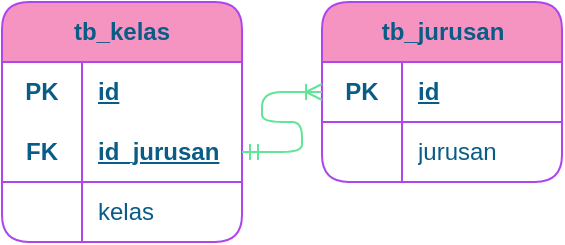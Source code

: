<mxfile version="24.7.6">
  <diagram name="Page-1" id="3uQrsBQyXXnkDU-JymdL">
    <mxGraphModel dx="819" dy="422" grid="1" gridSize="10" guides="1" tooltips="1" connect="1" arrows="1" fold="1" page="1" pageScale="1" pageWidth="1000" pageHeight="1000" math="0" shadow="0">
      <root>
        <mxCell id="0" />
        <mxCell id="1" parent="0" />
        <mxCell id="YgaL5QnUGG2Cem1xKT0m-126" value="tb_jurusan" style="shape=table;startSize=30;container=1;collapsible=1;childLayout=tableLayout;fixedRows=1;rowLines=0;fontStyle=1;align=center;resizeLast=1;html=1;strokeColor=#AF45ED;fontColor=#095C86;fillColor=#F694C1;rounded=1;" vertex="1" parent="1">
          <mxGeometry x="880" width="120" height="90" as="geometry" />
        </mxCell>
        <mxCell id="YgaL5QnUGG2Cem1xKT0m-127" value="" style="shape=tableRow;horizontal=0;startSize=0;swimlaneHead=0;swimlaneBody=0;fillColor=none;collapsible=0;dropTarget=0;points=[[0,0.5],[1,0.5]];portConstraint=eastwest;top=0;left=0;right=0;bottom=1;strokeColor=#AF45ED;fontColor=#095C86;rounded=1;" vertex="1" parent="YgaL5QnUGG2Cem1xKT0m-126">
          <mxGeometry y="30" width="120" height="30" as="geometry" />
        </mxCell>
        <mxCell id="YgaL5QnUGG2Cem1xKT0m-128" value="PK" style="shape=partialRectangle;connectable=0;fillColor=none;top=0;left=0;bottom=0;right=0;fontStyle=1;overflow=hidden;whiteSpace=wrap;html=1;strokeColor=#AF45ED;fontColor=#095C86;rounded=1;" vertex="1" parent="YgaL5QnUGG2Cem1xKT0m-127">
          <mxGeometry width="40" height="30" as="geometry">
            <mxRectangle width="40" height="30" as="alternateBounds" />
          </mxGeometry>
        </mxCell>
        <mxCell id="YgaL5QnUGG2Cem1xKT0m-129" value="id" style="shape=partialRectangle;connectable=0;fillColor=none;top=0;left=0;bottom=0;right=0;align=left;spacingLeft=6;fontStyle=5;overflow=hidden;whiteSpace=wrap;html=1;strokeColor=#AF45ED;fontColor=#095C86;rounded=1;" vertex="1" parent="YgaL5QnUGG2Cem1xKT0m-127">
          <mxGeometry x="40" width="80" height="30" as="geometry">
            <mxRectangle width="80" height="30" as="alternateBounds" />
          </mxGeometry>
        </mxCell>
        <mxCell id="YgaL5QnUGG2Cem1xKT0m-130" value="" style="shape=tableRow;horizontal=0;startSize=0;swimlaneHead=0;swimlaneBody=0;fillColor=none;collapsible=0;dropTarget=0;points=[[0,0.5],[1,0.5]];portConstraint=eastwest;top=0;left=0;right=0;bottom=0;strokeColor=#AF45ED;fontColor=#095C86;rounded=1;" vertex="1" parent="YgaL5QnUGG2Cem1xKT0m-126">
          <mxGeometry y="60" width="120" height="30" as="geometry" />
        </mxCell>
        <mxCell id="YgaL5QnUGG2Cem1xKT0m-131" value="" style="shape=partialRectangle;connectable=0;fillColor=none;top=0;left=0;bottom=0;right=0;editable=1;overflow=hidden;whiteSpace=wrap;html=1;strokeColor=#AF45ED;fontColor=#095C86;rounded=1;" vertex="1" parent="YgaL5QnUGG2Cem1xKT0m-130">
          <mxGeometry width="40" height="30" as="geometry">
            <mxRectangle width="40" height="30" as="alternateBounds" />
          </mxGeometry>
        </mxCell>
        <mxCell id="YgaL5QnUGG2Cem1xKT0m-132" value="jurusan" style="shape=partialRectangle;connectable=0;fillColor=none;top=0;left=0;bottom=0;right=0;align=left;spacingLeft=6;overflow=hidden;whiteSpace=wrap;html=1;strokeColor=#AF45ED;fontColor=#095C86;rounded=1;" vertex="1" parent="YgaL5QnUGG2Cem1xKT0m-130">
          <mxGeometry x="40" width="80" height="30" as="geometry">
            <mxRectangle width="80" height="30" as="alternateBounds" />
          </mxGeometry>
        </mxCell>
        <mxCell id="YgaL5QnUGG2Cem1xKT0m-142" value="tb_kelas" style="shape=table;startSize=30;container=1;collapsible=1;childLayout=tableLayout;fixedRows=1;rowLines=0;fontStyle=1;align=center;resizeLast=1;html=1;whiteSpace=wrap;rounded=1;strokeColor=#AF45ED;fontColor=#095C86;fillColor=#F694C1;" vertex="1" parent="1">
          <mxGeometry x="720" width="120" height="120" as="geometry" />
        </mxCell>
        <mxCell id="YgaL5QnUGG2Cem1xKT0m-143" value="" style="shape=tableRow;horizontal=0;startSize=0;swimlaneHead=0;swimlaneBody=0;fillColor=none;collapsible=0;dropTarget=0;points=[[0,0.5],[1,0.5]];portConstraint=eastwest;top=0;left=0;right=0;bottom=0;html=1;rounded=1;strokeColor=#AF45ED;fontColor=#095C86;" vertex="1" parent="YgaL5QnUGG2Cem1xKT0m-142">
          <mxGeometry y="30" width="120" height="30" as="geometry" />
        </mxCell>
        <mxCell id="YgaL5QnUGG2Cem1xKT0m-144" value="PK" style="shape=partialRectangle;connectable=0;fillColor=none;top=0;left=0;bottom=0;right=0;fontStyle=1;overflow=hidden;html=1;whiteSpace=wrap;rounded=1;strokeColor=#AF45ED;fontColor=#095C86;" vertex="1" parent="YgaL5QnUGG2Cem1xKT0m-143">
          <mxGeometry width="40" height="30" as="geometry">
            <mxRectangle width="40" height="30" as="alternateBounds" />
          </mxGeometry>
        </mxCell>
        <mxCell id="YgaL5QnUGG2Cem1xKT0m-145" value="id" style="shape=partialRectangle;connectable=0;fillColor=none;top=0;left=0;bottom=0;right=0;align=left;spacingLeft=6;fontStyle=5;overflow=hidden;html=1;whiteSpace=wrap;rounded=1;strokeColor=#AF45ED;fontColor=#095C86;" vertex="1" parent="YgaL5QnUGG2Cem1xKT0m-143">
          <mxGeometry x="40" width="80" height="30" as="geometry">
            <mxRectangle width="80" height="30" as="alternateBounds" />
          </mxGeometry>
        </mxCell>
        <mxCell id="YgaL5QnUGG2Cem1xKT0m-146" value="" style="shape=tableRow;horizontal=0;startSize=0;swimlaneHead=0;swimlaneBody=0;fillColor=none;collapsible=0;dropTarget=0;points=[[0,0.5],[1,0.5]];portConstraint=eastwest;top=0;left=0;right=0;bottom=1;html=1;rounded=1;strokeColor=#AF45ED;fontColor=#095C86;" vertex="1" parent="YgaL5QnUGG2Cem1xKT0m-142">
          <mxGeometry y="60" width="120" height="30" as="geometry" />
        </mxCell>
        <mxCell id="YgaL5QnUGG2Cem1xKT0m-147" value="FK" style="shape=partialRectangle;connectable=0;fillColor=none;top=0;left=0;bottom=0;right=0;fontStyle=1;overflow=hidden;html=1;whiteSpace=wrap;rounded=1;strokeColor=#AF45ED;fontColor=#095C86;" vertex="1" parent="YgaL5QnUGG2Cem1xKT0m-146">
          <mxGeometry width="40" height="30" as="geometry">
            <mxRectangle width="40" height="30" as="alternateBounds" />
          </mxGeometry>
        </mxCell>
        <mxCell id="YgaL5QnUGG2Cem1xKT0m-148" value="id_jurusan" style="shape=partialRectangle;connectable=0;fillColor=none;top=0;left=0;bottom=0;right=0;align=left;spacingLeft=6;fontStyle=5;overflow=hidden;html=1;whiteSpace=wrap;rounded=1;strokeColor=#AF45ED;fontColor=#095C86;" vertex="1" parent="YgaL5QnUGG2Cem1xKT0m-146">
          <mxGeometry x="40" width="80" height="30" as="geometry">
            <mxRectangle width="80" height="30" as="alternateBounds" />
          </mxGeometry>
        </mxCell>
        <mxCell id="YgaL5QnUGG2Cem1xKT0m-149" value="" style="shape=tableRow;horizontal=0;startSize=0;swimlaneHead=0;swimlaneBody=0;fillColor=none;collapsible=0;dropTarget=0;points=[[0,0.5],[1,0.5]];portConstraint=eastwest;top=0;left=0;right=0;bottom=0;html=1;rounded=1;strokeColor=#AF45ED;fontColor=#095C86;" vertex="1" parent="YgaL5QnUGG2Cem1xKT0m-142">
          <mxGeometry y="90" width="120" height="30" as="geometry" />
        </mxCell>
        <mxCell id="YgaL5QnUGG2Cem1xKT0m-150" value="" style="shape=partialRectangle;connectable=0;fillColor=none;top=0;left=0;bottom=0;right=0;editable=1;overflow=hidden;html=1;whiteSpace=wrap;rounded=1;strokeColor=#AF45ED;fontColor=#095C86;" vertex="1" parent="YgaL5QnUGG2Cem1xKT0m-149">
          <mxGeometry width="40" height="30" as="geometry">
            <mxRectangle width="40" height="30" as="alternateBounds" />
          </mxGeometry>
        </mxCell>
        <mxCell id="YgaL5QnUGG2Cem1xKT0m-151" value="kelas" style="shape=partialRectangle;connectable=0;fillColor=none;top=0;left=0;bottom=0;right=0;align=left;spacingLeft=6;overflow=hidden;html=1;whiteSpace=wrap;rounded=1;strokeColor=#AF45ED;fontColor=#095C86;" vertex="1" parent="YgaL5QnUGG2Cem1xKT0m-149">
          <mxGeometry x="40" width="80" height="30" as="geometry">
            <mxRectangle width="80" height="30" as="alternateBounds" />
          </mxGeometry>
        </mxCell>
        <mxCell id="YgaL5QnUGG2Cem1xKT0m-155" value="" style="edgeStyle=entityRelationEdgeStyle;fontSize=12;html=1;endArrow=ERmandOne;startArrow=ERoneToMany;rounded=1;strokeColor=#60E696;fontColor=#095C86;fillColor=#F694C1;startFill=0;" edge="1" parent="1" source="YgaL5QnUGG2Cem1xKT0m-127" target="YgaL5QnUGG2Cem1xKT0m-146">
          <mxGeometry width="100" height="100" relative="1" as="geometry">
            <mxPoint x="660" y="100" as="sourcePoint" />
            <mxPoint x="760" as="targetPoint" />
          </mxGeometry>
        </mxCell>
      </root>
    </mxGraphModel>
  </diagram>
</mxfile>
